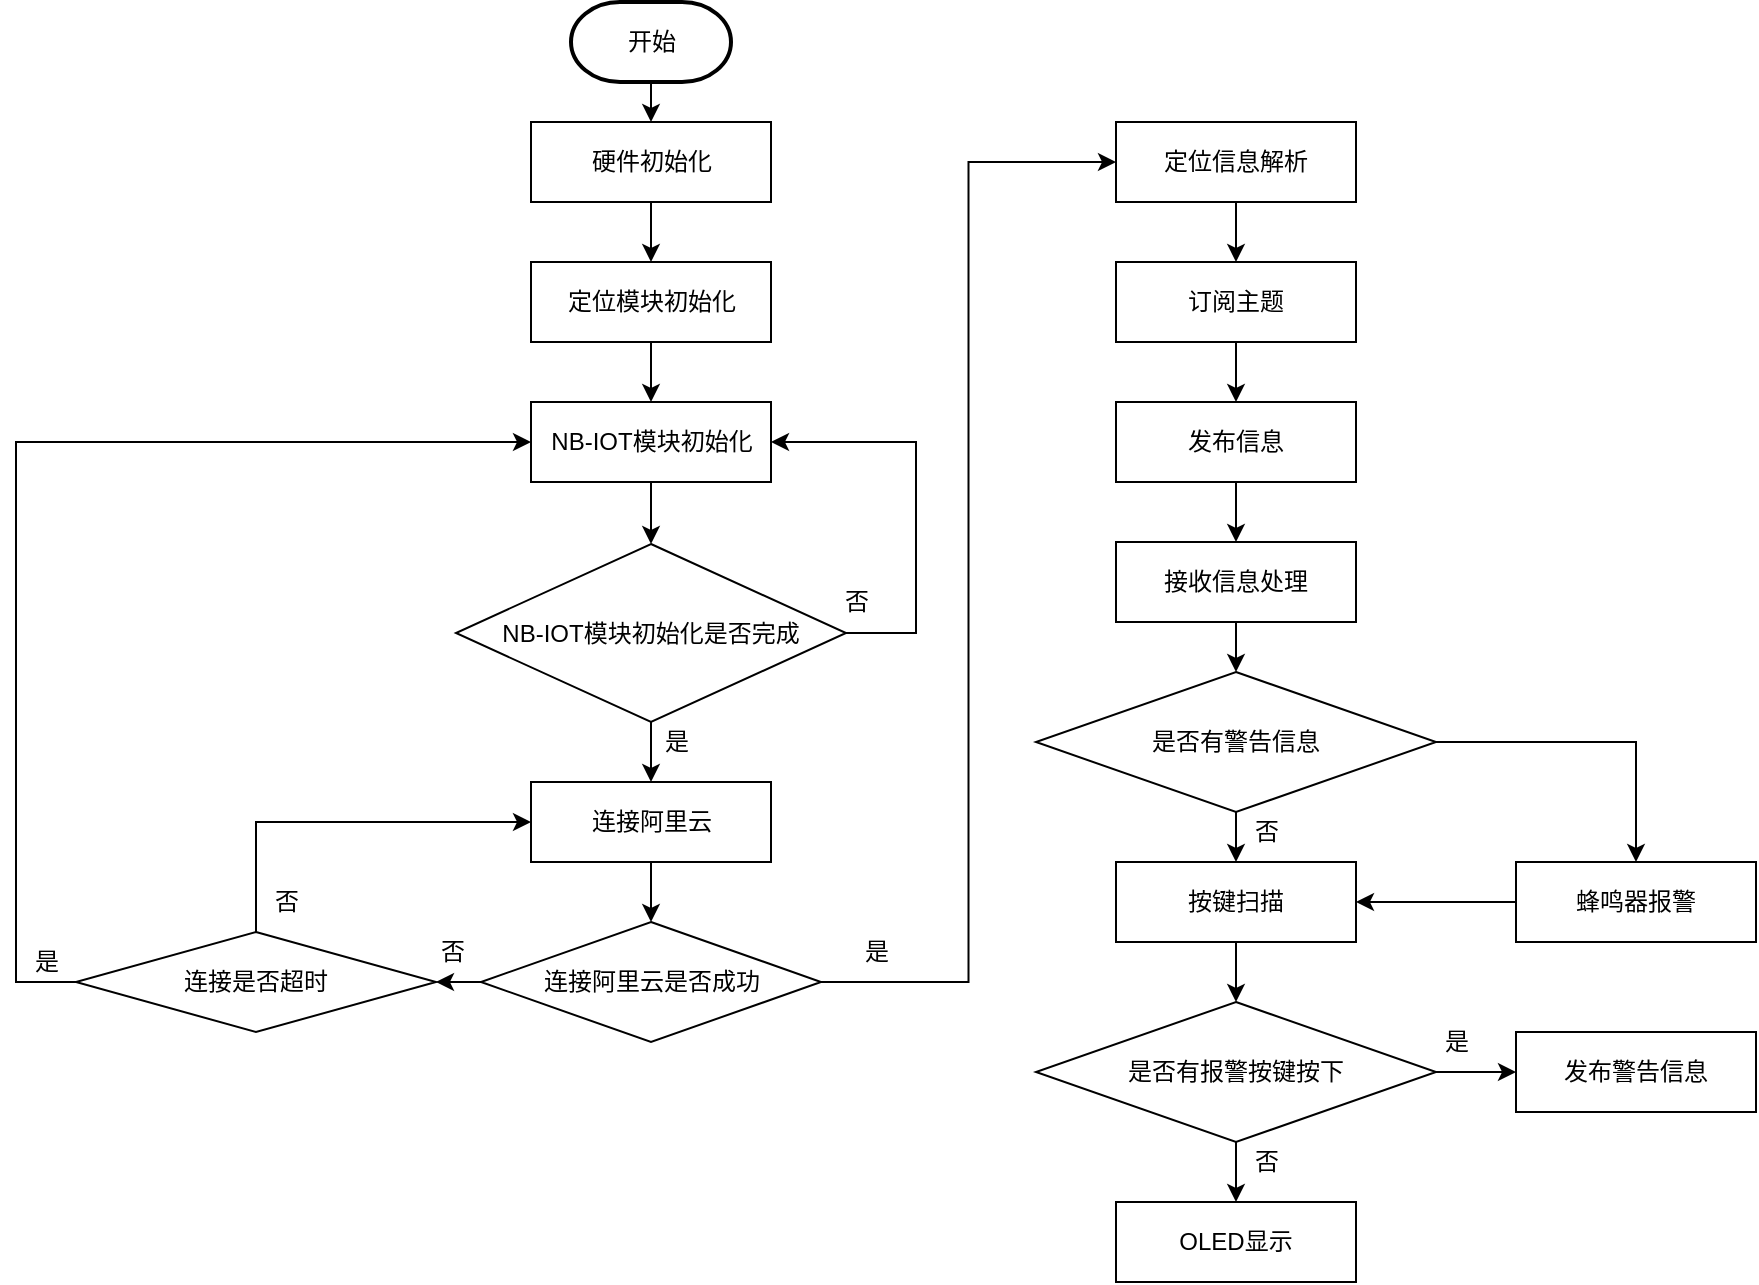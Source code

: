 <mxfile version="14.7.3" type="github">
  <diagram id="EylCRHHDwNLIMyNz90Ov" name="第 1 页">
    <mxGraphModel dx="1221" dy="579" grid="1" gridSize="10" guides="1" tooltips="1" connect="1" arrows="1" fold="1" page="1" pageScale="1" pageWidth="1169" pageHeight="827" math="0" shadow="0">
      <root>
        <mxCell id="0" />
        <mxCell id="1" parent="0" />
        <mxCell id="Db9tPkWguM0f_bHVwykM-1" style="edgeStyle=orthogonalEdgeStyle;rounded=0;orthogonalLoop=1;jettySize=auto;html=1;exitX=0.5;exitY=1;exitDx=0;exitDy=0;exitPerimeter=0;entryX=0.5;entryY=0;entryDx=0;entryDy=0;" edge="1" parent="1" source="Db9tPkWguM0f_bHVwykM-2" target="Db9tPkWguM0f_bHVwykM-4">
          <mxGeometry relative="1" as="geometry" />
        </mxCell>
        <mxCell id="Db9tPkWguM0f_bHVwykM-2" value="&lt;font face=&quot;Verdana&quot;&gt;开始&lt;/font&gt;" style="strokeWidth=2;html=1;shape=mxgraph.flowchart.terminator;whiteSpace=wrap;" vertex="1" parent="1">
          <mxGeometry x="417.5" y="110" width="80" height="40" as="geometry" />
        </mxCell>
        <mxCell id="Db9tPkWguM0f_bHVwykM-3" style="edgeStyle=orthogonalEdgeStyle;rounded=0;orthogonalLoop=1;jettySize=auto;html=1;exitX=0.5;exitY=1;exitDx=0;exitDy=0;entryX=0.5;entryY=0;entryDx=0;entryDy=0;" edge="1" parent="1" source="Db9tPkWguM0f_bHVwykM-4" target="Db9tPkWguM0f_bHVwykM-6">
          <mxGeometry relative="1" as="geometry" />
        </mxCell>
        <mxCell id="Db9tPkWguM0f_bHVwykM-4" value="硬件初始化" style="rounded=0;whiteSpace=wrap;html=1;" vertex="1" parent="1">
          <mxGeometry x="397.5" y="170" width="120" height="40" as="geometry" />
        </mxCell>
        <mxCell id="Db9tPkWguM0f_bHVwykM-5" style="edgeStyle=orthogonalEdgeStyle;rounded=0;orthogonalLoop=1;jettySize=auto;html=1;exitX=0.5;exitY=1;exitDx=0;exitDy=0;entryX=0.5;entryY=0;entryDx=0;entryDy=0;" edge="1" parent="1" source="Db9tPkWguM0f_bHVwykM-6" target="Db9tPkWguM0f_bHVwykM-7">
          <mxGeometry relative="1" as="geometry" />
        </mxCell>
        <mxCell id="Db9tPkWguM0f_bHVwykM-6" value="定位模块初始化" style="rounded=0;whiteSpace=wrap;html=1;" vertex="1" parent="1">
          <mxGeometry x="397.5" y="240" width="120" height="40" as="geometry" />
        </mxCell>
        <mxCell id="Db9tPkWguM0f_bHVwykM-9" style="edgeStyle=orthogonalEdgeStyle;rounded=0;orthogonalLoop=1;jettySize=auto;html=1;exitX=0.5;exitY=1;exitDx=0;exitDy=0;entryX=0.5;entryY=0;entryDx=0;entryDy=0;" edge="1" parent="1" source="Db9tPkWguM0f_bHVwykM-7" target="Db9tPkWguM0f_bHVwykM-8">
          <mxGeometry relative="1" as="geometry" />
        </mxCell>
        <mxCell id="Db9tPkWguM0f_bHVwykM-7" value="NB-IOT模块初始化" style="rounded=0;whiteSpace=wrap;html=1;" vertex="1" parent="1">
          <mxGeometry x="397.5" y="310" width="120" height="40" as="geometry" />
        </mxCell>
        <mxCell id="Db9tPkWguM0f_bHVwykM-13" style="edgeStyle=orthogonalEdgeStyle;rounded=0;orthogonalLoop=1;jettySize=auto;html=1;exitX=0.5;exitY=1;exitDx=0;exitDy=0;entryX=0.5;entryY=0;entryDx=0;entryDy=0;" edge="1" parent="1" source="Db9tPkWguM0f_bHVwykM-8" target="Db9tPkWguM0f_bHVwykM-10">
          <mxGeometry relative="1" as="geometry" />
        </mxCell>
        <mxCell id="Db9tPkWguM0f_bHVwykM-15" style="edgeStyle=orthogonalEdgeStyle;rounded=0;orthogonalLoop=1;jettySize=auto;html=1;exitX=1;exitY=0.5;exitDx=0;exitDy=0;entryX=1;entryY=0.5;entryDx=0;entryDy=0;" edge="1" parent="1" source="Db9tPkWguM0f_bHVwykM-8" target="Db9tPkWguM0f_bHVwykM-7">
          <mxGeometry relative="1" as="geometry">
            <Array as="points">
              <mxPoint x="590" y="426" />
              <mxPoint x="590" y="330" />
            </Array>
          </mxGeometry>
        </mxCell>
        <mxCell id="Db9tPkWguM0f_bHVwykM-8" value="NB-IOT模块初始化是否完成" style="rhombus;whiteSpace=wrap;html=1;" vertex="1" parent="1">
          <mxGeometry x="360" y="381" width="195" height="89" as="geometry" />
        </mxCell>
        <mxCell id="Db9tPkWguM0f_bHVwykM-14" style="edgeStyle=orthogonalEdgeStyle;rounded=0;orthogonalLoop=1;jettySize=auto;html=1;exitX=0.5;exitY=1;exitDx=0;exitDy=0;entryX=0.5;entryY=0;entryDx=0;entryDy=0;" edge="1" parent="1" source="Db9tPkWguM0f_bHVwykM-10" target="Db9tPkWguM0f_bHVwykM-11">
          <mxGeometry relative="1" as="geometry" />
        </mxCell>
        <mxCell id="Db9tPkWguM0f_bHVwykM-10" value="连接阿里云" style="rounded=0;whiteSpace=wrap;html=1;" vertex="1" parent="1">
          <mxGeometry x="397.5" y="500" width="120" height="40" as="geometry" />
        </mxCell>
        <mxCell id="Db9tPkWguM0f_bHVwykM-33" style="edgeStyle=orthogonalEdgeStyle;rounded=0;orthogonalLoop=1;jettySize=auto;html=1;exitX=1;exitY=0.5;exitDx=0;exitDy=0;entryX=0;entryY=0.5;entryDx=0;entryDy=0;" edge="1" parent="1" source="Db9tPkWguM0f_bHVwykM-11" target="Db9tPkWguM0f_bHVwykM-27">
          <mxGeometry relative="1" as="geometry" />
        </mxCell>
        <mxCell id="Db9tPkWguM0f_bHVwykM-51" style="edgeStyle=orthogonalEdgeStyle;rounded=0;orthogonalLoop=1;jettySize=auto;html=1;exitX=0;exitY=0.5;exitDx=0;exitDy=0;" edge="1" parent="1" source="Db9tPkWguM0f_bHVwykM-11" target="Db9tPkWguM0f_bHVwykM-12">
          <mxGeometry relative="1" as="geometry" />
        </mxCell>
        <mxCell id="Db9tPkWguM0f_bHVwykM-11" value="连接阿里云是否成功" style="rhombus;whiteSpace=wrap;html=1;" vertex="1" parent="1">
          <mxGeometry x="372.5" y="570" width="170" height="60" as="geometry" />
        </mxCell>
        <mxCell id="Db9tPkWguM0f_bHVwykM-23" style="edgeStyle=orthogonalEdgeStyle;rounded=0;orthogonalLoop=1;jettySize=auto;html=1;exitX=0.5;exitY=0;exitDx=0;exitDy=0;entryX=0;entryY=0.5;entryDx=0;entryDy=0;" edge="1" parent="1" source="Db9tPkWguM0f_bHVwykM-12" target="Db9tPkWguM0f_bHVwykM-10">
          <mxGeometry relative="1" as="geometry" />
        </mxCell>
        <mxCell id="Db9tPkWguM0f_bHVwykM-25" style="edgeStyle=orthogonalEdgeStyle;rounded=0;orthogonalLoop=1;jettySize=auto;html=1;exitX=0;exitY=0.5;exitDx=0;exitDy=0;entryX=0;entryY=0.5;entryDx=0;entryDy=0;" edge="1" parent="1" source="Db9tPkWguM0f_bHVwykM-12" target="Db9tPkWguM0f_bHVwykM-7">
          <mxGeometry relative="1" as="geometry">
            <Array as="points">
              <mxPoint x="140" y="600" />
              <mxPoint x="140" y="330" />
            </Array>
          </mxGeometry>
        </mxCell>
        <mxCell id="Db9tPkWguM0f_bHVwykM-12" value="连接是否超时" style="rhombus;whiteSpace=wrap;html=1;" vertex="1" parent="1">
          <mxGeometry x="170" y="575" width="180" height="50" as="geometry" />
        </mxCell>
        <mxCell id="Db9tPkWguM0f_bHVwykM-16" value="否" style="text;html=1;align=center;verticalAlign=middle;resizable=0;points=[];autosize=1;strokeColor=none;" vertex="1" parent="1">
          <mxGeometry x="545" y="400" width="30" height="20" as="geometry" />
        </mxCell>
        <mxCell id="Db9tPkWguM0f_bHVwykM-17" value="是" style="text;html=1;align=center;verticalAlign=middle;resizable=0;points=[];autosize=1;strokeColor=none;" vertex="1" parent="1">
          <mxGeometry x="455" y="470" width="30" height="20" as="geometry" />
        </mxCell>
        <mxCell id="Db9tPkWguM0f_bHVwykM-19" value="否" style="text;html=1;align=center;verticalAlign=middle;resizable=0;points=[];autosize=1;strokeColor=none;" vertex="1" parent="1">
          <mxGeometry x="342.5" y="575" width="30" height="20" as="geometry" />
        </mxCell>
        <mxCell id="Db9tPkWguM0f_bHVwykM-21" value="否" style="text;html=1;align=center;verticalAlign=middle;resizable=0;points=[];autosize=1;strokeColor=none;" vertex="1" parent="1">
          <mxGeometry x="260" y="550" width="30" height="20" as="geometry" />
        </mxCell>
        <mxCell id="Db9tPkWguM0f_bHVwykM-26" value="是" style="text;html=1;align=center;verticalAlign=middle;resizable=0;points=[];autosize=1;strokeColor=none;" vertex="1" parent="1">
          <mxGeometry x="140" y="580" width="30" height="20" as="geometry" />
        </mxCell>
        <mxCell id="Db9tPkWguM0f_bHVwykM-34" style="edgeStyle=orthogonalEdgeStyle;rounded=0;orthogonalLoop=1;jettySize=auto;html=1;exitX=0.5;exitY=1;exitDx=0;exitDy=0;entryX=0.5;entryY=0;entryDx=0;entryDy=0;" edge="1" parent="1" source="Db9tPkWguM0f_bHVwykM-27" target="Db9tPkWguM0f_bHVwykM-28">
          <mxGeometry relative="1" as="geometry" />
        </mxCell>
        <mxCell id="Db9tPkWguM0f_bHVwykM-27" value="定位信息解析" style="rounded=0;whiteSpace=wrap;html=1;" vertex="1" parent="1">
          <mxGeometry x="690" y="170" width="120" height="40" as="geometry" />
        </mxCell>
        <mxCell id="Db9tPkWguM0f_bHVwykM-35" style="edgeStyle=orthogonalEdgeStyle;rounded=0;orthogonalLoop=1;jettySize=auto;html=1;exitX=0.5;exitY=1;exitDx=0;exitDy=0;entryX=0.5;entryY=0;entryDx=0;entryDy=0;" edge="1" parent="1" source="Db9tPkWguM0f_bHVwykM-28" target="Db9tPkWguM0f_bHVwykM-29">
          <mxGeometry relative="1" as="geometry" />
        </mxCell>
        <mxCell id="Db9tPkWguM0f_bHVwykM-28" value="订阅主题" style="rounded=0;whiteSpace=wrap;html=1;" vertex="1" parent="1">
          <mxGeometry x="690" y="240" width="120" height="40" as="geometry" />
        </mxCell>
        <mxCell id="Db9tPkWguM0f_bHVwykM-36" style="edgeStyle=orthogonalEdgeStyle;rounded=0;orthogonalLoop=1;jettySize=auto;html=1;exitX=0.5;exitY=1;exitDx=0;exitDy=0;entryX=0.5;entryY=0;entryDx=0;entryDy=0;" edge="1" parent="1" source="Db9tPkWguM0f_bHVwykM-29" target="Db9tPkWguM0f_bHVwykM-30">
          <mxGeometry relative="1" as="geometry" />
        </mxCell>
        <mxCell id="Db9tPkWguM0f_bHVwykM-29" value="发布信息" style="rounded=0;whiteSpace=wrap;html=1;" vertex="1" parent="1">
          <mxGeometry x="690" y="310" width="120" height="40" as="geometry" />
        </mxCell>
        <mxCell id="Db9tPkWguM0f_bHVwykM-37" style="edgeStyle=orthogonalEdgeStyle;rounded=0;orthogonalLoop=1;jettySize=auto;html=1;exitX=0.5;exitY=1;exitDx=0;exitDy=0;entryX=0.5;entryY=0;entryDx=0;entryDy=0;" edge="1" parent="1" source="Db9tPkWguM0f_bHVwykM-30" target="Db9tPkWguM0f_bHVwykM-31">
          <mxGeometry relative="1" as="geometry" />
        </mxCell>
        <mxCell id="Db9tPkWguM0f_bHVwykM-30" value="接收信息处理" style="rounded=0;whiteSpace=wrap;html=1;" vertex="1" parent="1">
          <mxGeometry x="690" y="380" width="120" height="40" as="geometry" />
        </mxCell>
        <mxCell id="Db9tPkWguM0f_bHVwykM-39" style="edgeStyle=orthogonalEdgeStyle;rounded=0;orthogonalLoop=1;jettySize=auto;html=1;exitX=0.5;exitY=1;exitDx=0;exitDy=0;entryX=0.5;entryY=0;entryDx=0;entryDy=0;" edge="1" parent="1" source="Db9tPkWguM0f_bHVwykM-31" target="Db9tPkWguM0f_bHVwykM-32">
          <mxGeometry relative="1" as="geometry" />
        </mxCell>
        <mxCell id="Db9tPkWguM0f_bHVwykM-49" style="edgeStyle=orthogonalEdgeStyle;rounded=0;orthogonalLoop=1;jettySize=auto;html=1;exitX=1;exitY=0.5;exitDx=0;exitDy=0;entryX=0.5;entryY=0;entryDx=0;entryDy=0;" edge="1" parent="1" source="Db9tPkWguM0f_bHVwykM-31" target="Db9tPkWguM0f_bHVwykM-48">
          <mxGeometry relative="1" as="geometry" />
        </mxCell>
        <mxCell id="Db9tPkWguM0f_bHVwykM-31" value="是否有警告信息" style="rhombus;whiteSpace=wrap;html=1;" vertex="1" parent="1">
          <mxGeometry x="650" y="445" width="200" height="70" as="geometry" />
        </mxCell>
        <mxCell id="Db9tPkWguM0f_bHVwykM-43" style="edgeStyle=orthogonalEdgeStyle;rounded=0;orthogonalLoop=1;jettySize=auto;html=1;exitX=0.5;exitY=1;exitDx=0;exitDy=0;" edge="1" parent="1" source="Db9tPkWguM0f_bHVwykM-32" target="Db9tPkWguM0f_bHVwykM-40">
          <mxGeometry relative="1" as="geometry" />
        </mxCell>
        <mxCell id="Db9tPkWguM0f_bHVwykM-32" value="按键扫描" style="rounded=0;whiteSpace=wrap;html=1;" vertex="1" parent="1">
          <mxGeometry x="690" y="540" width="120" height="40" as="geometry" />
        </mxCell>
        <mxCell id="Db9tPkWguM0f_bHVwykM-38" value="否" style="text;html=1;align=center;verticalAlign=middle;resizable=0;points=[];autosize=1;strokeColor=none;" vertex="1" parent="1">
          <mxGeometry x="750" y="515" width="30" height="20" as="geometry" />
        </mxCell>
        <mxCell id="Db9tPkWguM0f_bHVwykM-44" style="edgeStyle=orthogonalEdgeStyle;rounded=0;orthogonalLoop=1;jettySize=auto;html=1;exitX=0.5;exitY=1;exitDx=0;exitDy=0;entryX=0.5;entryY=0;entryDx=0;entryDy=0;" edge="1" parent="1" source="Db9tPkWguM0f_bHVwykM-40" target="Db9tPkWguM0f_bHVwykM-41">
          <mxGeometry relative="1" as="geometry" />
        </mxCell>
        <mxCell id="Db9tPkWguM0f_bHVwykM-45" style="edgeStyle=orthogonalEdgeStyle;rounded=0;orthogonalLoop=1;jettySize=auto;html=1;exitX=1;exitY=0.5;exitDx=0;exitDy=0;" edge="1" parent="1" source="Db9tPkWguM0f_bHVwykM-40" target="Db9tPkWguM0f_bHVwykM-42">
          <mxGeometry relative="1" as="geometry" />
        </mxCell>
        <mxCell id="Db9tPkWguM0f_bHVwykM-40" value="是否有报警按键按下" style="rhombus;whiteSpace=wrap;html=1;" vertex="1" parent="1">
          <mxGeometry x="650" y="610" width="200" height="70" as="geometry" />
        </mxCell>
        <mxCell id="Db9tPkWguM0f_bHVwykM-41" value="OLED显示" style="rounded=0;whiteSpace=wrap;html=1;" vertex="1" parent="1">
          <mxGeometry x="690" y="710" width="120" height="40" as="geometry" />
        </mxCell>
        <mxCell id="Db9tPkWguM0f_bHVwykM-42" value="发布警告信息" style="rounded=0;whiteSpace=wrap;html=1;" vertex="1" parent="1">
          <mxGeometry x="890" y="625" width="120" height="40" as="geometry" />
        </mxCell>
        <mxCell id="Db9tPkWguM0f_bHVwykM-46" value="是" style="text;html=1;align=center;verticalAlign=middle;resizable=0;points=[];autosize=1;strokeColor=none;" vertex="1" parent="1">
          <mxGeometry x="845" y="620" width="30" height="20" as="geometry" />
        </mxCell>
        <mxCell id="Db9tPkWguM0f_bHVwykM-47" value="否" style="text;html=1;align=center;verticalAlign=middle;resizable=0;points=[];autosize=1;strokeColor=none;" vertex="1" parent="1">
          <mxGeometry x="750" y="680" width="30" height="20" as="geometry" />
        </mxCell>
        <mxCell id="Db9tPkWguM0f_bHVwykM-50" style="edgeStyle=orthogonalEdgeStyle;rounded=0;orthogonalLoop=1;jettySize=auto;html=1;exitX=0;exitY=0.5;exitDx=0;exitDy=0;entryX=1;entryY=0.5;entryDx=0;entryDy=0;" edge="1" parent="1" source="Db9tPkWguM0f_bHVwykM-48" target="Db9tPkWguM0f_bHVwykM-32">
          <mxGeometry relative="1" as="geometry" />
        </mxCell>
        <mxCell id="Db9tPkWguM0f_bHVwykM-48" value="蜂鸣器报警" style="rounded=0;whiteSpace=wrap;html=1;" vertex="1" parent="1">
          <mxGeometry x="890" y="540" width="120" height="40" as="geometry" />
        </mxCell>
        <mxCell id="Db9tPkWguM0f_bHVwykM-52" value="是" style="text;html=1;align=center;verticalAlign=middle;resizable=0;points=[];autosize=1;strokeColor=none;" vertex="1" parent="1">
          <mxGeometry x="555" y="575" width="30" height="20" as="geometry" />
        </mxCell>
      </root>
    </mxGraphModel>
  </diagram>
</mxfile>
